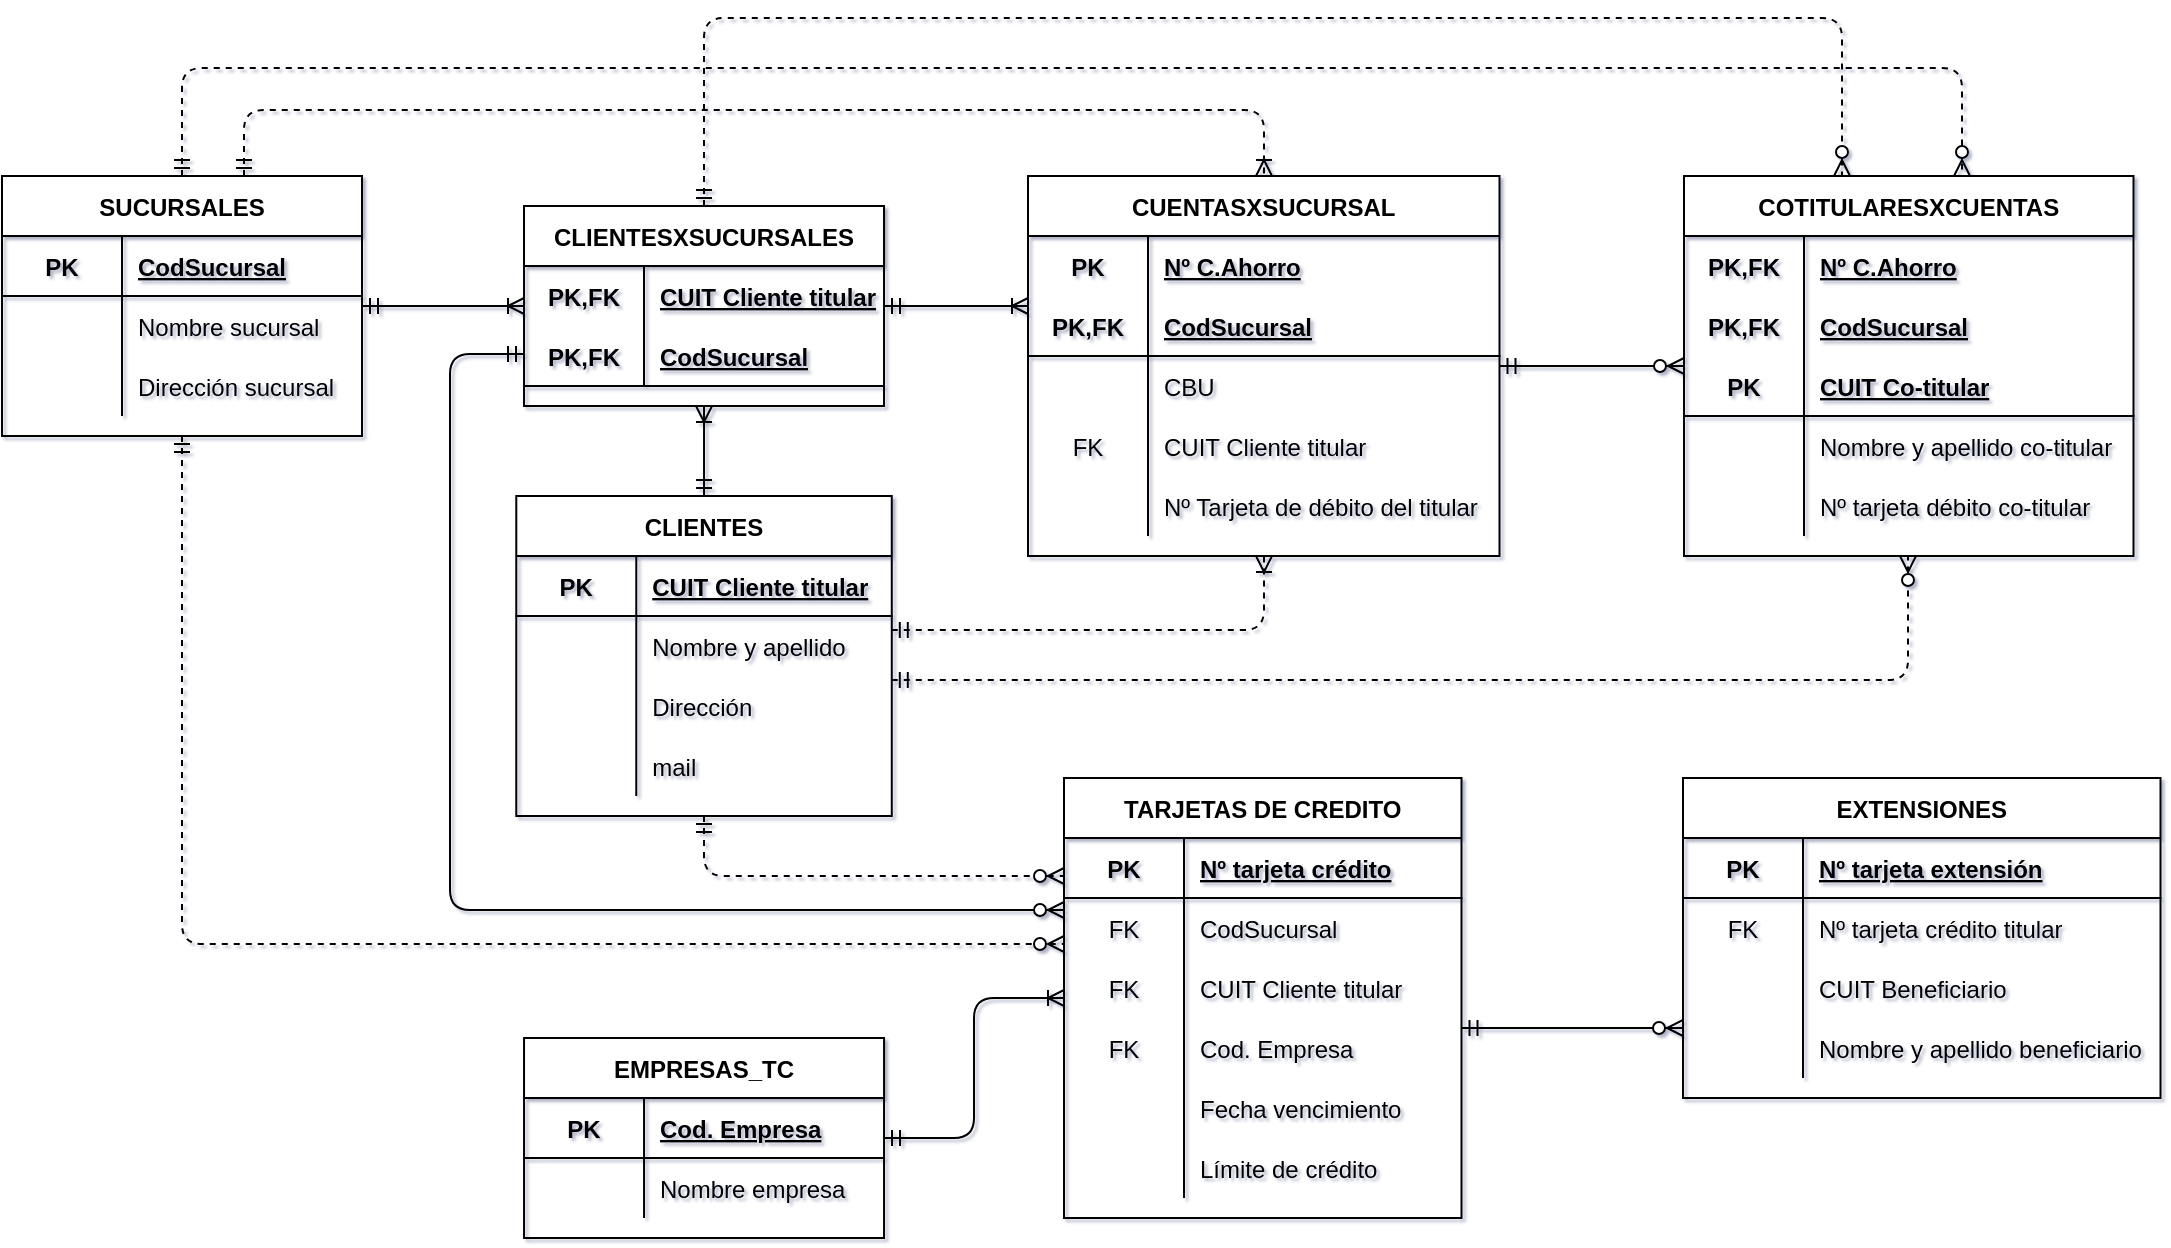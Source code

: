 <mxfile version="14.6.11"><diagram id="R2lEEEUBdFMjLlhIrx00" name="Page-1"><mxGraphModel dx="2286" dy="758" grid="0" gridSize="10" guides="1" tooltips="1" connect="1" arrows="1" fold="1" page="0" pageScale="1" pageWidth="850" pageHeight="1100" background="none" math="0" shadow="1" extFonts="Permanent Marker^https://fonts.googleapis.com/css?family=Permanent+Marker"><root><mxCell id="0"/><mxCell id="1" parent="0"/><mxCell id="5U6c4QFBYpZJHlSwtleA-1" style="edgeStyle=orthogonalEdgeStyle;rounded=1;orthogonalLoop=1;jettySize=auto;html=1;startArrow=ERmandOne;startFill=0;endArrow=ERoneToMany;endFill=0;" parent="1" source="5U6c4QFBYpZJHlSwtleA-5" target="5U6c4QFBYpZJHlSwtleA-100" edge="1"><mxGeometry relative="1" as="geometry"/></mxCell><mxCell id="5U6c4QFBYpZJHlSwtleA-2" style="edgeStyle=orthogonalEdgeStyle;rounded=1;orthogonalLoop=1;jettySize=auto;html=1;dashed=1;startArrow=ERmandOne;startFill=0;endArrow=ERoneToMany;endFill=0;" parent="1" source="5U6c4QFBYpZJHlSwtleA-5" target="5U6c4QFBYpZJHlSwtleA-34" edge="1"><mxGeometry relative="1" as="geometry"><Array as="points"><mxPoint x="-42" y="173"/><mxPoint x="468" y="173"/></Array></mxGeometry></mxCell><mxCell id="5U6c4QFBYpZJHlSwtleA-3" style="edgeStyle=orthogonalEdgeStyle;rounded=1;orthogonalLoop=1;jettySize=auto;html=1;dashed=1;startArrow=ERmandOne;startFill=0;endArrow=ERzeroToMany;endFill=1;" parent="1" source="5U6c4QFBYpZJHlSwtleA-5" target="5U6c4QFBYpZJHlSwtleA-50" edge="1"><mxGeometry relative="1" as="geometry"><Array as="points"><mxPoint x="-73" y="152"/><mxPoint x="817" y="152"/></Array></mxGeometry></mxCell><mxCell id="5U6c4QFBYpZJHlSwtleA-4" style="edgeStyle=orthogonalEdgeStyle;rounded=1;orthogonalLoop=1;jettySize=auto;html=1;startSize=6;startArrow=ERmandOne;startFill=0;endArrow=ERzeroToMany;endFill=1;dashed=1;" parent="1" source="5U6c4QFBYpZJHlSwtleA-5" target="5U6c4QFBYpZJHlSwtleA-67" edge="1"><mxGeometry relative="1" as="geometry"><Array as="points"><mxPoint x="-73" y="590"/></Array></mxGeometry></mxCell><mxCell id="5U6c4QFBYpZJHlSwtleA-5" value="SUCURSALES" style="shape=table;startSize=30;container=1;collapsible=1;childLayout=tableLayout;fixedRows=1;rowLines=0;fontStyle=1;align=center;resizeLast=1;" parent="1" vertex="1"><mxGeometry x="-163" y="206" width="180" height="130" as="geometry"/></mxCell><mxCell id="5U6c4QFBYpZJHlSwtleA-6" value="" style="shape=partialRectangle;collapsible=0;dropTarget=0;pointerEvents=0;fillColor=none;top=0;left=0;bottom=1;right=0;points=[[0,0.5],[1,0.5]];portConstraint=eastwest;" parent="5U6c4QFBYpZJHlSwtleA-5" vertex="1"><mxGeometry y="30" width="180" height="30" as="geometry"/></mxCell><mxCell id="5U6c4QFBYpZJHlSwtleA-7" value="PK" style="shape=partialRectangle;connectable=0;fillColor=none;top=0;left=0;bottom=0;right=0;fontStyle=1;overflow=hidden;" parent="5U6c4QFBYpZJHlSwtleA-6" vertex="1"><mxGeometry width="60" height="30" as="geometry"/></mxCell><mxCell id="5U6c4QFBYpZJHlSwtleA-8" value="CodSucursal" style="shape=partialRectangle;connectable=0;fillColor=none;top=0;left=0;bottom=0;right=0;align=left;spacingLeft=6;fontStyle=5;overflow=hidden;" parent="5U6c4QFBYpZJHlSwtleA-6" vertex="1"><mxGeometry x="60" width="120" height="30" as="geometry"/></mxCell><mxCell id="5U6c4QFBYpZJHlSwtleA-9" value="" style="shape=partialRectangle;collapsible=0;dropTarget=0;pointerEvents=0;fillColor=none;top=0;left=0;bottom=0;right=0;points=[[0,0.5],[1,0.5]];portConstraint=eastwest;" parent="5U6c4QFBYpZJHlSwtleA-5" vertex="1"><mxGeometry y="60" width="180" height="30" as="geometry"/></mxCell><mxCell id="5U6c4QFBYpZJHlSwtleA-10" value="" style="shape=partialRectangle;connectable=0;fillColor=none;top=0;left=0;bottom=0;right=0;editable=1;overflow=hidden;" parent="5U6c4QFBYpZJHlSwtleA-9" vertex="1"><mxGeometry width="60" height="30" as="geometry"/></mxCell><mxCell id="5U6c4QFBYpZJHlSwtleA-11" value="Nombre sucursal" style="shape=partialRectangle;connectable=0;fillColor=none;top=0;left=0;bottom=0;right=0;align=left;spacingLeft=6;overflow=hidden;" parent="5U6c4QFBYpZJHlSwtleA-9" vertex="1"><mxGeometry x="60" width="120" height="30" as="geometry"/></mxCell><mxCell id="5U6c4QFBYpZJHlSwtleA-12" value="" style="shape=partialRectangle;collapsible=0;dropTarget=0;pointerEvents=0;fillColor=none;top=0;left=0;bottom=0;right=0;points=[[0,0.5],[1,0.5]];portConstraint=eastwest;" parent="5U6c4QFBYpZJHlSwtleA-5" vertex="1"><mxGeometry y="90" width="180" height="30" as="geometry"/></mxCell><mxCell id="5U6c4QFBYpZJHlSwtleA-13" value="" style="shape=partialRectangle;connectable=0;fillColor=none;top=0;left=0;bottom=0;right=0;editable=1;overflow=hidden;" parent="5U6c4QFBYpZJHlSwtleA-12" vertex="1"><mxGeometry width="60" height="30" as="geometry"/></mxCell><mxCell id="5U6c4QFBYpZJHlSwtleA-14" value="Dirección sucursal" style="shape=partialRectangle;connectable=0;fillColor=none;top=0;left=0;bottom=0;right=0;align=left;spacingLeft=6;overflow=hidden;" parent="5U6c4QFBYpZJHlSwtleA-12" vertex="1"><mxGeometry x="60" width="120" height="30" as="geometry"/></mxCell><mxCell id="5U6c4QFBYpZJHlSwtleA-15" style="edgeStyle=orthogonalEdgeStyle;rounded=1;orthogonalLoop=1;jettySize=auto;html=1;startArrow=ERmandOne;startFill=0;endArrow=ERoneToMany;endFill=0;" parent="1" source="5U6c4QFBYpZJHlSwtleA-20" target="5U6c4QFBYpZJHlSwtleA-100" edge="1"><mxGeometry relative="1" as="geometry"/></mxCell><mxCell id="5U6c4QFBYpZJHlSwtleA-16" style="edgeStyle=orthogonalEdgeStyle;rounded=1;orthogonalLoop=1;jettySize=auto;html=1;dashed=1;startArrow=ERmandOne;startFill=0;endArrow=ERoneToMany;endFill=0;" parent="1" source="5U6c4QFBYpZJHlSwtleA-20" target="5U6c4QFBYpZJHlSwtleA-34" edge="1"><mxGeometry relative="1" as="geometry"><Array as="points"><mxPoint x="468" y="433"/></Array></mxGeometry></mxCell><mxCell id="5U6c4QFBYpZJHlSwtleA-17" style="edgeStyle=orthogonalEdgeStyle;rounded=1;orthogonalLoop=1;jettySize=auto;html=1;startArrow=ERmandOne;startFill=0;endArrow=ERzeroToMany;endFill=1;dashed=1;" parent="1" source="5U6c4QFBYpZJHlSwtleA-20" target="5U6c4QFBYpZJHlSwtleA-50" edge="1"><mxGeometry relative="1" as="geometry"><Array as="points"><mxPoint x="790" y="458"/></Array></mxGeometry></mxCell><mxCell id="5U6c4QFBYpZJHlSwtleA-18" style="edgeStyle=orthogonalEdgeStyle;rounded=1;orthogonalLoop=1;jettySize=auto;html=1;startSize=6;startArrow=ERmandOne;startFill=0;endArrow=ERzeroToMany;endFill=1;dashed=1;" parent="1" source="5U6c4QFBYpZJHlSwtleA-20" target="5U6c4QFBYpZJHlSwtleA-67" edge="1"><mxGeometry relative="1" as="geometry"><Array as="points"><mxPoint x="188" y="556"/></Array></mxGeometry></mxCell><mxCell id="5U6c4QFBYpZJHlSwtleA-20" value="CLIENTES" style="shape=table;startSize=30;container=1;collapsible=1;childLayout=tableLayout;fixedRows=1;rowLines=0;fontStyle=1;align=center;resizeLast=1;" parent="1" vertex="1"><mxGeometry x="94.14" y="366" width="187.75" height="160" as="geometry"/></mxCell><mxCell id="5U6c4QFBYpZJHlSwtleA-21" value="" style="shape=partialRectangle;collapsible=0;dropTarget=0;pointerEvents=0;fillColor=none;top=0;left=0;bottom=1;right=0;points=[[0,0.5],[1,0.5]];portConstraint=eastwest;" parent="5U6c4QFBYpZJHlSwtleA-20" vertex="1"><mxGeometry y="30" width="187.75" height="30" as="geometry"/></mxCell><mxCell id="5U6c4QFBYpZJHlSwtleA-22" value="PK" style="shape=partialRectangle;connectable=0;fillColor=none;top=0;left=0;bottom=0;right=0;fontStyle=1;overflow=hidden;" parent="5U6c4QFBYpZJHlSwtleA-21" vertex="1"><mxGeometry width="60" height="30" as="geometry"/></mxCell><mxCell id="5U6c4QFBYpZJHlSwtleA-23" value="CUIT Cliente titular" style="shape=partialRectangle;connectable=0;fillColor=none;top=0;left=0;bottom=0;right=0;align=left;spacingLeft=6;fontStyle=5;overflow=hidden;" parent="5U6c4QFBYpZJHlSwtleA-21" vertex="1"><mxGeometry x="60" width="127.75" height="30" as="geometry"/></mxCell><mxCell id="5U6c4QFBYpZJHlSwtleA-24" value="" style="shape=partialRectangle;collapsible=0;dropTarget=0;pointerEvents=0;fillColor=none;top=0;left=0;bottom=0;right=0;points=[[0,0.5],[1,0.5]];portConstraint=eastwest;" parent="5U6c4QFBYpZJHlSwtleA-20" vertex="1"><mxGeometry y="60" width="187.75" height="30" as="geometry"/></mxCell><mxCell id="5U6c4QFBYpZJHlSwtleA-25" value="" style="shape=partialRectangle;connectable=0;fillColor=none;top=0;left=0;bottom=0;right=0;editable=1;overflow=hidden;" parent="5U6c4QFBYpZJHlSwtleA-24" vertex="1"><mxGeometry width="60" height="30" as="geometry"/></mxCell><mxCell id="5U6c4QFBYpZJHlSwtleA-26" value="Nombre y apellido" style="shape=partialRectangle;connectable=0;fillColor=none;top=0;left=0;bottom=0;right=0;align=left;spacingLeft=6;overflow=hidden;" parent="5U6c4QFBYpZJHlSwtleA-24" vertex="1"><mxGeometry x="60" width="127.75" height="30" as="geometry"/></mxCell><mxCell id="5U6c4QFBYpZJHlSwtleA-27" value="" style="shape=partialRectangle;collapsible=0;dropTarget=0;pointerEvents=0;fillColor=none;top=0;left=0;bottom=0;right=0;points=[[0,0.5],[1,0.5]];portConstraint=eastwest;" parent="5U6c4QFBYpZJHlSwtleA-20" vertex="1"><mxGeometry y="90" width="187.75" height="30" as="geometry"/></mxCell><mxCell id="5U6c4QFBYpZJHlSwtleA-28" value="" style="shape=partialRectangle;connectable=0;fillColor=none;top=0;left=0;bottom=0;right=0;editable=1;overflow=hidden;" parent="5U6c4QFBYpZJHlSwtleA-27" vertex="1"><mxGeometry width="60" height="30" as="geometry"/></mxCell><mxCell id="5U6c4QFBYpZJHlSwtleA-29" value="Dirección" style="shape=partialRectangle;connectable=0;fillColor=none;top=0;left=0;bottom=0;right=0;align=left;spacingLeft=6;overflow=hidden;" parent="5U6c4QFBYpZJHlSwtleA-27" vertex="1"><mxGeometry x="60" width="127.75" height="30" as="geometry"/></mxCell><mxCell id="5U6c4QFBYpZJHlSwtleA-30" style="shape=partialRectangle;collapsible=0;dropTarget=0;pointerEvents=0;fillColor=none;top=0;left=0;bottom=0;right=0;points=[[0,0.5],[1,0.5]];portConstraint=eastwest;" parent="5U6c4QFBYpZJHlSwtleA-20" vertex="1"><mxGeometry y="120" width="187.75" height="30" as="geometry"/></mxCell><mxCell id="5U6c4QFBYpZJHlSwtleA-31" style="shape=partialRectangle;connectable=0;fillColor=none;top=0;left=0;bottom=0;right=0;editable=1;overflow=hidden;" parent="5U6c4QFBYpZJHlSwtleA-30" vertex="1"><mxGeometry width="60" height="30" as="geometry"/></mxCell><mxCell id="5U6c4QFBYpZJHlSwtleA-32" value="mail" style="shape=partialRectangle;connectable=0;fillColor=none;top=0;left=0;bottom=0;right=0;align=left;spacingLeft=6;overflow=hidden;" parent="5U6c4QFBYpZJHlSwtleA-30" vertex="1"><mxGeometry x="60" width="127.75" height="30" as="geometry"/></mxCell><mxCell id="5U6c4QFBYpZJHlSwtleA-33" style="edgeStyle=orthogonalEdgeStyle;rounded=1;orthogonalLoop=1;jettySize=auto;html=1;startArrow=ERmandOne;startFill=0;endArrow=ERzeroToMany;endFill=1;" parent="1" source="5U6c4QFBYpZJHlSwtleA-34" target="5U6c4QFBYpZJHlSwtleA-50" edge="1"><mxGeometry relative="1" as="geometry"/></mxCell><mxCell id="5U6c4QFBYpZJHlSwtleA-34" value="CUENTASXSUCURSAL" style="shape=table;startSize=30;container=1;collapsible=1;childLayout=tableLayout;fixedRows=1;rowLines=0;fontStyle=1;align=center;resizeLast=1;" parent="1" vertex="1"><mxGeometry x="350" y="206" width="235.75" height="190" as="geometry"/></mxCell><mxCell id="5U6c4QFBYpZJHlSwtleA-35" value="" style="shape=partialRectangle;collapsible=0;dropTarget=0;pointerEvents=0;fillColor=none;top=0;left=0;bottom=0;right=0;points=[[0,0.5],[1,0.5]];portConstraint=eastwest;" parent="5U6c4QFBYpZJHlSwtleA-34" vertex="1"><mxGeometry y="30" width="235.75" height="30" as="geometry"/></mxCell><mxCell id="5U6c4QFBYpZJHlSwtleA-36" value="PK" style="shape=partialRectangle;connectable=0;fillColor=none;top=0;left=0;bottom=0;right=0;fontStyle=1;overflow=hidden;" parent="5U6c4QFBYpZJHlSwtleA-35" vertex="1"><mxGeometry width="60" height="30" as="geometry"/></mxCell><mxCell id="5U6c4QFBYpZJHlSwtleA-37" value="Nº C.Ahorro" style="shape=partialRectangle;connectable=0;fillColor=none;top=0;left=0;bottom=0;right=0;align=left;spacingLeft=6;fontStyle=5;overflow=hidden;" parent="5U6c4QFBYpZJHlSwtleA-35" vertex="1"><mxGeometry x="60" width="175.75" height="30" as="geometry"/></mxCell><mxCell id="5U6c4QFBYpZJHlSwtleA-38" value="" style="shape=partialRectangle;collapsible=0;dropTarget=0;pointerEvents=0;fillColor=none;top=0;left=0;bottom=1;right=0;points=[[0,0.5],[1,0.5]];portConstraint=eastwest;" parent="5U6c4QFBYpZJHlSwtleA-34" vertex="1"><mxGeometry y="60" width="235.75" height="30" as="geometry"/></mxCell><mxCell id="5U6c4QFBYpZJHlSwtleA-39" value="PK,FK" style="shape=partialRectangle;connectable=0;fillColor=none;top=0;left=0;bottom=0;right=0;fontStyle=1;overflow=hidden;" parent="5U6c4QFBYpZJHlSwtleA-38" vertex="1"><mxGeometry width="60" height="30" as="geometry"/></mxCell><mxCell id="5U6c4QFBYpZJHlSwtleA-40" value="CodSucursal" style="shape=partialRectangle;connectable=0;fillColor=none;top=0;left=0;bottom=0;right=0;align=left;spacingLeft=6;fontStyle=5;overflow=hidden;" parent="5U6c4QFBYpZJHlSwtleA-38" vertex="1"><mxGeometry x="60" width="175.75" height="30" as="geometry"/></mxCell><mxCell id="5U6c4QFBYpZJHlSwtleA-41" value="" style="shape=partialRectangle;collapsible=0;dropTarget=0;pointerEvents=0;fillColor=none;top=0;left=0;bottom=0;right=0;points=[[0,0.5],[1,0.5]];portConstraint=eastwest;" parent="5U6c4QFBYpZJHlSwtleA-34" vertex="1"><mxGeometry y="90" width="235.75" height="30" as="geometry"/></mxCell><mxCell id="5U6c4QFBYpZJHlSwtleA-42" value="" style="shape=partialRectangle;connectable=0;fillColor=none;top=0;left=0;bottom=0;right=0;editable=1;overflow=hidden;" parent="5U6c4QFBYpZJHlSwtleA-41" vertex="1"><mxGeometry width="60" height="30" as="geometry"/></mxCell><mxCell id="5U6c4QFBYpZJHlSwtleA-43" value="CBU" style="shape=partialRectangle;connectable=0;fillColor=none;top=0;left=0;bottom=0;right=0;align=left;spacingLeft=6;overflow=hidden;" parent="5U6c4QFBYpZJHlSwtleA-41" vertex="1"><mxGeometry x="60" width="175.75" height="30" as="geometry"/></mxCell><mxCell id="5U6c4QFBYpZJHlSwtleA-44" style="shape=partialRectangle;collapsible=0;dropTarget=0;pointerEvents=0;fillColor=none;top=0;left=0;bottom=0;right=0;points=[[0,0.5],[1,0.5]];portConstraint=eastwest;" parent="5U6c4QFBYpZJHlSwtleA-34" vertex="1"><mxGeometry y="120" width="235.75" height="30" as="geometry"/></mxCell><mxCell id="5U6c4QFBYpZJHlSwtleA-45" value="FK" style="shape=partialRectangle;connectable=0;fillColor=none;top=0;left=0;bottom=0;right=0;editable=1;overflow=hidden;" parent="5U6c4QFBYpZJHlSwtleA-44" vertex="1"><mxGeometry width="60" height="30" as="geometry"/></mxCell><mxCell id="5U6c4QFBYpZJHlSwtleA-46" value="CUIT Cliente titular" style="shape=partialRectangle;connectable=0;fillColor=none;top=0;left=0;bottom=0;right=0;align=left;spacingLeft=6;overflow=hidden;" parent="5U6c4QFBYpZJHlSwtleA-44" vertex="1"><mxGeometry x="60" width="175.75" height="30" as="geometry"/></mxCell><mxCell id="5U6c4QFBYpZJHlSwtleA-47" style="shape=partialRectangle;collapsible=0;dropTarget=0;pointerEvents=0;fillColor=none;top=0;left=0;bottom=0;right=0;points=[[0,0.5],[1,0.5]];portConstraint=eastwest;" parent="5U6c4QFBYpZJHlSwtleA-34" vertex="1"><mxGeometry y="150" width="235.75" height="30" as="geometry"/></mxCell><mxCell id="5U6c4QFBYpZJHlSwtleA-48" style="shape=partialRectangle;connectable=0;fillColor=none;top=0;left=0;bottom=0;right=0;editable=1;overflow=hidden;" parent="5U6c4QFBYpZJHlSwtleA-47" vertex="1"><mxGeometry width="60" height="30" as="geometry"/></mxCell><mxCell id="5U6c4QFBYpZJHlSwtleA-49" value="Nº Tarjeta de débito del titular" style="shape=partialRectangle;connectable=0;fillColor=none;top=0;left=0;bottom=0;right=0;align=left;spacingLeft=6;overflow=hidden;" parent="5U6c4QFBYpZJHlSwtleA-47" vertex="1"><mxGeometry x="60" width="175.75" height="30" as="geometry"/></mxCell><mxCell id="5U6c4QFBYpZJHlSwtleA-50" value="COTITULARESXCUENTAS" style="shape=table;startSize=30;container=1;collapsible=1;childLayout=tableLayout;fixedRows=1;rowLines=0;fontStyle=1;align=center;resizeLast=1;" parent="1" vertex="1"><mxGeometry x="678" y="206" width="224.75" height="190" as="geometry"/></mxCell><mxCell id="5U6c4QFBYpZJHlSwtleA-51" style="shape=partialRectangle;collapsible=0;dropTarget=0;pointerEvents=0;fillColor=none;top=0;left=0;bottom=0;right=0;points=[[0,0.5],[1,0.5]];portConstraint=eastwest;" parent="5U6c4QFBYpZJHlSwtleA-50" vertex="1"><mxGeometry y="30" width="224.75" height="30" as="geometry"/></mxCell><mxCell id="5U6c4QFBYpZJHlSwtleA-52" value="PK,FK" style="shape=partialRectangle;connectable=0;fillColor=none;top=0;left=0;bottom=0;right=0;fontStyle=1;overflow=hidden;" parent="5U6c4QFBYpZJHlSwtleA-51" vertex="1"><mxGeometry width="60" height="30" as="geometry"/></mxCell><mxCell id="5U6c4QFBYpZJHlSwtleA-53" value="Nº C.Ahorro" style="shape=partialRectangle;connectable=0;fillColor=none;top=0;left=0;bottom=0;right=0;align=left;spacingLeft=6;fontStyle=5;overflow=hidden;" parent="5U6c4QFBYpZJHlSwtleA-51" vertex="1"><mxGeometry x="60" width="164.75" height="30" as="geometry"/></mxCell><mxCell id="SJJSfmpoEvJ0bLuUY8Sc-3" style="shape=partialRectangle;collapsible=0;dropTarget=0;pointerEvents=0;fillColor=none;top=0;left=0;bottom=0;right=0;points=[[0,0.5],[1,0.5]];portConstraint=eastwest;" vertex="1" parent="5U6c4QFBYpZJHlSwtleA-50"><mxGeometry y="60" width="224.75" height="30" as="geometry"/></mxCell><mxCell id="SJJSfmpoEvJ0bLuUY8Sc-4" value="PK,FK" style="shape=partialRectangle;connectable=0;fillColor=none;top=0;left=0;bottom=0;right=0;fontStyle=1;overflow=hidden;" vertex="1" parent="SJJSfmpoEvJ0bLuUY8Sc-3"><mxGeometry width="60" height="30" as="geometry"/></mxCell><mxCell id="SJJSfmpoEvJ0bLuUY8Sc-5" value="CodSucursal" style="shape=partialRectangle;connectable=0;fillColor=none;top=0;left=0;bottom=0;right=0;align=left;spacingLeft=6;fontStyle=5;overflow=hidden;" vertex="1" parent="SJJSfmpoEvJ0bLuUY8Sc-3"><mxGeometry x="60" width="164.75" height="30" as="geometry"/></mxCell><mxCell id="5U6c4QFBYpZJHlSwtleA-54" value="" style="shape=partialRectangle;collapsible=0;dropTarget=0;pointerEvents=0;fillColor=none;top=0;left=0;bottom=1;right=0;points=[[0,0.5],[1,0.5]];portConstraint=eastwest;" parent="5U6c4QFBYpZJHlSwtleA-50" vertex="1"><mxGeometry y="90" width="224.75" height="30" as="geometry"/></mxCell><mxCell id="5U6c4QFBYpZJHlSwtleA-55" value="PK" style="shape=partialRectangle;connectable=0;fillColor=none;top=0;left=0;bottom=0;right=0;fontStyle=1;overflow=hidden;" parent="5U6c4QFBYpZJHlSwtleA-54" vertex="1"><mxGeometry width="60" height="30" as="geometry"/></mxCell><mxCell id="5U6c4QFBYpZJHlSwtleA-56" value="CUIT Co-titular" style="shape=partialRectangle;connectable=0;fillColor=none;top=0;left=0;bottom=0;right=0;align=left;spacingLeft=6;fontStyle=5;overflow=hidden;" parent="5U6c4QFBYpZJHlSwtleA-54" vertex="1"><mxGeometry x="60" width="164.75" height="30" as="geometry"/></mxCell><mxCell id="5U6c4QFBYpZJHlSwtleA-60" value="" style="shape=partialRectangle;collapsible=0;dropTarget=0;pointerEvents=0;fillColor=none;top=0;left=0;bottom=0;right=0;points=[[0,0.5],[1,0.5]];portConstraint=eastwest;" parent="5U6c4QFBYpZJHlSwtleA-50" vertex="1"><mxGeometry y="120" width="224.75" height="30" as="geometry"/></mxCell><mxCell id="5U6c4QFBYpZJHlSwtleA-61" value="" style="shape=partialRectangle;connectable=0;fillColor=none;top=0;left=0;bottom=0;right=0;editable=1;overflow=hidden;" parent="5U6c4QFBYpZJHlSwtleA-60" vertex="1"><mxGeometry width="60" height="30" as="geometry"/></mxCell><mxCell id="5U6c4QFBYpZJHlSwtleA-62" value="Nombre y apellido co-titular" style="shape=partialRectangle;connectable=0;fillColor=none;top=0;left=0;bottom=0;right=0;align=left;spacingLeft=6;overflow=hidden;" parent="5U6c4QFBYpZJHlSwtleA-60" vertex="1"><mxGeometry x="60" width="164.75" height="30" as="geometry"/></mxCell><mxCell id="5U6c4QFBYpZJHlSwtleA-63" value="" style="shape=partialRectangle;collapsible=0;dropTarget=0;pointerEvents=0;fillColor=none;top=0;left=0;bottom=0;right=0;points=[[0,0.5],[1,0.5]];portConstraint=eastwest;" parent="5U6c4QFBYpZJHlSwtleA-50" vertex="1"><mxGeometry y="150" width="224.75" height="30" as="geometry"/></mxCell><mxCell id="5U6c4QFBYpZJHlSwtleA-64" value="" style="shape=partialRectangle;connectable=0;fillColor=none;top=0;left=0;bottom=0;right=0;editable=1;overflow=hidden;" parent="5U6c4QFBYpZJHlSwtleA-63" vertex="1"><mxGeometry width="60" height="30" as="geometry"/></mxCell><mxCell id="5U6c4QFBYpZJHlSwtleA-65" value="Nº tarjeta débito co-titular" style="shape=partialRectangle;connectable=0;fillColor=none;top=0;left=0;bottom=0;right=0;align=left;spacingLeft=6;overflow=hidden;" parent="5U6c4QFBYpZJHlSwtleA-63" vertex="1"><mxGeometry x="60" width="164.75" height="30" as="geometry"/></mxCell><mxCell id="5U6c4QFBYpZJHlSwtleA-66" style="edgeStyle=orthogonalEdgeStyle;rounded=1;orthogonalLoop=1;jettySize=auto;html=1;startArrow=ERmandOne;startFill=0;endArrow=ERzeroToMany;endFill=1;" parent="1" source="5U6c4QFBYpZJHlSwtleA-67" target="5U6c4QFBYpZJHlSwtleA-86" edge="1"><mxGeometry relative="1" as="geometry"><Array as="points"><mxPoint x="657.5" y="632"/><mxPoint x="657.5" y="632"/></Array></mxGeometry></mxCell><mxCell id="5U6c4QFBYpZJHlSwtleA-67" value="TARJETAS DE CREDITO" style="shape=table;startSize=30;container=1;collapsible=1;childLayout=tableLayout;fixedRows=1;rowLines=0;fontStyle=1;align=center;resizeLast=1;" parent="1" vertex="1"><mxGeometry x="368" y="507" width="198.75" height="220" as="geometry"/></mxCell><mxCell id="5U6c4QFBYpZJHlSwtleA-68" value="" style="shape=partialRectangle;collapsible=0;dropTarget=0;pointerEvents=0;fillColor=none;top=0;left=0;bottom=1;right=0;points=[[0,0.5],[1,0.5]];portConstraint=eastwest;" parent="5U6c4QFBYpZJHlSwtleA-67" vertex="1"><mxGeometry y="30" width="198.75" height="30" as="geometry"/></mxCell><mxCell id="5U6c4QFBYpZJHlSwtleA-69" value="PK" style="shape=partialRectangle;connectable=0;fillColor=none;top=0;left=0;bottom=0;right=0;fontStyle=1;overflow=hidden;" parent="5U6c4QFBYpZJHlSwtleA-68" vertex="1"><mxGeometry width="60" height="30" as="geometry"/></mxCell><mxCell id="5U6c4QFBYpZJHlSwtleA-70" value="Nº tarjeta crédito" style="shape=partialRectangle;connectable=0;fillColor=none;top=0;left=0;bottom=0;right=0;align=left;spacingLeft=6;fontStyle=5;overflow=hidden;" parent="5U6c4QFBYpZJHlSwtleA-68" vertex="1"><mxGeometry x="60" width="138.75" height="30" as="geometry"/></mxCell><mxCell id="5U6c4QFBYpZJHlSwtleA-71" style="shape=partialRectangle;collapsible=0;dropTarget=0;pointerEvents=0;fillColor=none;top=0;left=0;bottom=0;right=0;points=[[0,0.5],[1,0.5]];portConstraint=eastwest;" parent="5U6c4QFBYpZJHlSwtleA-67" vertex="1"><mxGeometry y="60" width="198.75" height="30" as="geometry"/></mxCell><mxCell id="5U6c4QFBYpZJHlSwtleA-72" value="FK" style="shape=partialRectangle;connectable=0;fillColor=none;top=0;left=0;bottom=0;right=0;editable=1;overflow=hidden;" parent="5U6c4QFBYpZJHlSwtleA-71" vertex="1"><mxGeometry width="60" height="30" as="geometry"/></mxCell><mxCell id="5U6c4QFBYpZJHlSwtleA-73" value="CodSucursal" style="shape=partialRectangle;connectable=0;fillColor=none;top=0;left=0;bottom=0;right=0;align=left;spacingLeft=6;overflow=hidden;" parent="5U6c4QFBYpZJHlSwtleA-71" vertex="1"><mxGeometry x="60" width="138.75" height="30" as="geometry"/></mxCell><mxCell id="5U6c4QFBYpZJHlSwtleA-74" style="shape=partialRectangle;collapsible=0;dropTarget=0;pointerEvents=0;fillColor=none;top=0;left=0;bottom=0;right=0;points=[[0,0.5],[1,0.5]];portConstraint=eastwest;" parent="5U6c4QFBYpZJHlSwtleA-67" vertex="1"><mxGeometry y="90" width="198.75" height="30" as="geometry"/></mxCell><mxCell id="5U6c4QFBYpZJHlSwtleA-75" value="FK" style="shape=partialRectangle;connectable=0;fillColor=none;top=0;left=0;bottom=0;right=0;editable=1;overflow=hidden;" parent="5U6c4QFBYpZJHlSwtleA-74" vertex="1"><mxGeometry width="60" height="30" as="geometry"/></mxCell><mxCell id="5U6c4QFBYpZJHlSwtleA-76" value="CUIT Cliente titular" style="shape=partialRectangle;connectable=0;fillColor=none;top=0;left=0;bottom=0;right=0;align=left;spacingLeft=6;overflow=hidden;" parent="5U6c4QFBYpZJHlSwtleA-74" vertex="1"><mxGeometry x="60" width="138.75" height="30" as="geometry"/></mxCell><mxCell id="5U6c4QFBYpZJHlSwtleA-77" value="" style="shape=partialRectangle;collapsible=0;dropTarget=0;pointerEvents=0;fillColor=none;top=0;left=0;bottom=0;right=0;points=[[0,0.5],[1,0.5]];portConstraint=eastwest;" parent="5U6c4QFBYpZJHlSwtleA-67" vertex="1"><mxGeometry y="120" width="198.75" height="30" as="geometry"/></mxCell><mxCell id="5U6c4QFBYpZJHlSwtleA-78" value="FK" style="shape=partialRectangle;connectable=0;fillColor=none;top=0;left=0;bottom=0;right=0;editable=1;overflow=hidden;" parent="5U6c4QFBYpZJHlSwtleA-77" vertex="1"><mxGeometry width="60" height="30" as="geometry"/></mxCell><mxCell id="5U6c4QFBYpZJHlSwtleA-79" value="Cod. Empresa" style="shape=partialRectangle;connectable=0;fillColor=none;top=0;left=0;bottom=0;right=0;align=left;spacingLeft=6;overflow=hidden;" parent="5U6c4QFBYpZJHlSwtleA-77" vertex="1"><mxGeometry x="60" width="138.75" height="30" as="geometry"/></mxCell><mxCell id="5U6c4QFBYpZJHlSwtleA-80" style="shape=partialRectangle;collapsible=0;dropTarget=0;pointerEvents=0;fillColor=none;top=0;left=0;bottom=0;right=0;points=[[0,0.5],[1,0.5]];portConstraint=eastwest;" parent="5U6c4QFBYpZJHlSwtleA-67" vertex="1"><mxGeometry y="150" width="198.75" height="30" as="geometry"/></mxCell><mxCell id="5U6c4QFBYpZJHlSwtleA-81" style="shape=partialRectangle;connectable=0;fillColor=none;top=0;left=0;bottom=0;right=0;editable=1;overflow=hidden;" parent="5U6c4QFBYpZJHlSwtleA-80" vertex="1"><mxGeometry width="60" height="30" as="geometry"/></mxCell><mxCell id="5U6c4QFBYpZJHlSwtleA-82" value="Fecha vencimiento" style="shape=partialRectangle;connectable=0;fillColor=none;top=0;left=0;bottom=0;right=0;align=left;spacingLeft=6;overflow=hidden;" parent="5U6c4QFBYpZJHlSwtleA-80" vertex="1"><mxGeometry x="60" width="138.75" height="30" as="geometry"/></mxCell><mxCell id="5U6c4QFBYpZJHlSwtleA-83" style="shape=partialRectangle;collapsible=0;dropTarget=0;pointerEvents=0;fillColor=none;top=0;left=0;bottom=0;right=0;points=[[0,0.5],[1,0.5]];portConstraint=eastwest;" parent="5U6c4QFBYpZJHlSwtleA-67" vertex="1"><mxGeometry y="180" width="198.75" height="30" as="geometry"/></mxCell><mxCell id="5U6c4QFBYpZJHlSwtleA-84" style="shape=partialRectangle;connectable=0;fillColor=none;top=0;left=0;bottom=0;right=0;editable=1;overflow=hidden;" parent="5U6c4QFBYpZJHlSwtleA-83" vertex="1"><mxGeometry width="60" height="30" as="geometry"/></mxCell><mxCell id="5U6c4QFBYpZJHlSwtleA-85" value="Límite de crédito" style="shape=partialRectangle;connectable=0;fillColor=none;top=0;left=0;bottom=0;right=0;align=left;spacingLeft=6;overflow=hidden;" parent="5U6c4QFBYpZJHlSwtleA-83" vertex="1"><mxGeometry x="60" width="138.75" height="30" as="geometry"/></mxCell><mxCell id="5U6c4QFBYpZJHlSwtleA-86" value="EXTENSIONES" style="shape=table;startSize=30;container=1;collapsible=1;childLayout=tableLayout;fixedRows=1;rowLines=0;fontStyle=1;align=center;resizeLast=1;" parent="1" vertex="1"><mxGeometry x="677.5" y="507" width="238.75" height="160" as="geometry"/></mxCell><mxCell id="5U6c4QFBYpZJHlSwtleA-90" value="" style="shape=partialRectangle;collapsible=0;dropTarget=0;pointerEvents=0;fillColor=none;top=0;left=0;bottom=1;right=0;points=[[0,0.5],[1,0.5]];portConstraint=eastwest;" parent="5U6c4QFBYpZJHlSwtleA-86" vertex="1"><mxGeometry y="30" width="238.75" height="30" as="geometry"/></mxCell><mxCell id="5U6c4QFBYpZJHlSwtleA-91" value="PK" style="shape=partialRectangle;connectable=0;fillColor=none;top=0;left=0;bottom=0;right=0;fontStyle=1;overflow=hidden;" parent="5U6c4QFBYpZJHlSwtleA-90" vertex="1"><mxGeometry width="60" height="30" as="geometry"/></mxCell><mxCell id="5U6c4QFBYpZJHlSwtleA-92" value="Nº tarjeta extensión" style="shape=partialRectangle;connectable=0;fillColor=none;top=0;left=0;bottom=0;right=0;align=left;spacingLeft=6;fontStyle=5;overflow=hidden;" parent="5U6c4QFBYpZJHlSwtleA-90" vertex="1"><mxGeometry x="60" width="178.75" height="30" as="geometry"/></mxCell><mxCell id="SJJSfmpoEvJ0bLuUY8Sc-6" style="shape=partialRectangle;collapsible=0;dropTarget=0;pointerEvents=0;fillColor=none;top=0;left=0;bottom=0;right=0;points=[[0,0.5],[1,0.5]];portConstraint=eastwest;" vertex="1" parent="5U6c4QFBYpZJHlSwtleA-86"><mxGeometry y="60" width="238.75" height="30" as="geometry"/></mxCell><mxCell id="SJJSfmpoEvJ0bLuUY8Sc-7" value="FK" style="shape=partialRectangle;connectable=0;fillColor=none;top=0;left=0;bottom=0;right=0;editable=1;overflow=hidden;" vertex="1" parent="SJJSfmpoEvJ0bLuUY8Sc-6"><mxGeometry width="60" height="30" as="geometry"/></mxCell><mxCell id="SJJSfmpoEvJ0bLuUY8Sc-8" value="Nº tarjeta crédito titular" style="shape=partialRectangle;connectable=0;fillColor=none;top=0;left=0;bottom=0;right=0;align=left;spacingLeft=6;overflow=hidden;" vertex="1" parent="SJJSfmpoEvJ0bLuUY8Sc-6"><mxGeometry x="60" width="178.75" height="30" as="geometry"/></mxCell><mxCell id="5U6c4QFBYpZJHlSwtleA-93" value="" style="shape=partialRectangle;collapsible=0;dropTarget=0;pointerEvents=0;fillColor=none;top=0;left=0;bottom=0;right=0;points=[[0,0.5],[1,0.5]];portConstraint=eastwest;" parent="5U6c4QFBYpZJHlSwtleA-86" vertex="1"><mxGeometry y="90" width="238.75" height="30" as="geometry"/></mxCell><mxCell id="5U6c4QFBYpZJHlSwtleA-94" value="" style="shape=partialRectangle;connectable=0;fillColor=none;top=0;left=0;bottom=0;right=0;editable=1;overflow=hidden;" parent="5U6c4QFBYpZJHlSwtleA-93" vertex="1"><mxGeometry width="60" height="30" as="geometry"/></mxCell><mxCell id="5U6c4QFBYpZJHlSwtleA-95" value="CUIT Beneficiario" style="shape=partialRectangle;connectable=0;fillColor=none;top=0;left=0;bottom=0;right=0;align=left;spacingLeft=6;overflow=hidden;" parent="5U6c4QFBYpZJHlSwtleA-93" vertex="1"><mxGeometry x="60" width="178.75" height="30" as="geometry"/></mxCell><mxCell id="5U6c4QFBYpZJHlSwtleA-96" value="" style="shape=partialRectangle;collapsible=0;dropTarget=0;pointerEvents=0;fillColor=none;top=0;left=0;bottom=0;right=0;points=[[0,0.5],[1,0.5]];portConstraint=eastwest;" parent="5U6c4QFBYpZJHlSwtleA-86" vertex="1"><mxGeometry y="120" width="238.75" height="30" as="geometry"/></mxCell><mxCell id="5U6c4QFBYpZJHlSwtleA-97" value="" style="shape=partialRectangle;connectable=0;fillColor=none;top=0;left=0;bottom=0;right=0;editable=1;overflow=hidden;" parent="5U6c4QFBYpZJHlSwtleA-96" vertex="1"><mxGeometry width="60" height="30" as="geometry"/></mxCell><mxCell id="5U6c4QFBYpZJHlSwtleA-98" value="Nombre y apellido beneficiario" style="shape=partialRectangle;connectable=0;fillColor=none;top=0;left=0;bottom=0;right=0;align=left;spacingLeft=6;overflow=hidden;" parent="5U6c4QFBYpZJHlSwtleA-96" vertex="1"><mxGeometry x="60" width="178.75" height="30" as="geometry"/></mxCell><mxCell id="5U6c4QFBYpZJHlSwtleA-99" style="edgeStyle=orthogonalEdgeStyle;rounded=1;orthogonalLoop=1;jettySize=auto;html=1;startArrow=ERmandOne;startFill=0;endArrow=ERoneToMany;endFill=0;" parent="1" source="5U6c4QFBYpZJHlSwtleA-100" target="5U6c4QFBYpZJHlSwtleA-34" edge="1"><mxGeometry relative="1" as="geometry"><Array as="points"><mxPoint x="337" y="271"/><mxPoint x="337" y="271"/></Array></mxGeometry></mxCell><mxCell id="SJJSfmpoEvJ0bLuUY8Sc-1" style="edgeStyle=orthogonalEdgeStyle;rounded=1;orthogonalLoop=1;jettySize=auto;html=1;startArrow=ERmandOne;startFill=0;endArrow=ERzeroToMany;endFill=1;startSize=6;" edge="1" parent="1" source="5U6c4QFBYpZJHlSwtleA-100" target="5U6c4QFBYpZJHlSwtleA-67"><mxGeometry relative="1" as="geometry"><Array as="points"><mxPoint x="61" y="295"/><mxPoint x="61" y="573"/></Array></mxGeometry></mxCell><mxCell id="SJJSfmpoEvJ0bLuUY8Sc-2" style="edgeStyle=orthogonalEdgeStyle;rounded=1;orthogonalLoop=1;jettySize=auto;html=1;startArrow=ERmandOne;startFill=0;endArrow=ERzeroToMany;endFill=1;startSize=6;dashed=1;" edge="1" parent="1" source="5U6c4QFBYpZJHlSwtleA-100" target="5U6c4QFBYpZJHlSwtleA-50"><mxGeometry relative="1" as="geometry"><Array as="points"><mxPoint x="188" y="127"/><mxPoint x="757" y="127"/></Array></mxGeometry></mxCell><mxCell id="5U6c4QFBYpZJHlSwtleA-100" value="CLIENTESXSUCURSALES" style="shape=table;startSize=30;container=1;collapsible=1;childLayout=tableLayout;fixedRows=1;rowLines=0;fontStyle=1;align=center;resizeLast=1;" parent="1" vertex="1"><mxGeometry x="98.01" y="221" width="180" height="100" as="geometry"/></mxCell><mxCell id="5U6c4QFBYpZJHlSwtleA-101" value="" style="shape=partialRectangle;collapsible=0;dropTarget=0;pointerEvents=0;fillColor=none;top=0;left=0;bottom=0;right=0;points=[[0,0.5],[1,0.5]];portConstraint=eastwest;" parent="5U6c4QFBYpZJHlSwtleA-100" vertex="1"><mxGeometry y="30" width="180" height="30" as="geometry"/></mxCell><mxCell id="5U6c4QFBYpZJHlSwtleA-102" value="PK,FK" style="shape=partialRectangle;connectable=0;fillColor=none;top=0;left=0;bottom=0;right=0;fontStyle=1;overflow=hidden;" parent="5U6c4QFBYpZJHlSwtleA-101" vertex="1"><mxGeometry width="60" height="30" as="geometry"/></mxCell><mxCell id="5U6c4QFBYpZJHlSwtleA-103" value="CUIT Cliente titular" style="shape=partialRectangle;connectable=0;fillColor=none;top=0;left=0;bottom=0;right=0;align=left;spacingLeft=6;fontStyle=5;overflow=hidden;" parent="5U6c4QFBYpZJHlSwtleA-101" vertex="1"><mxGeometry x="60" width="120" height="30" as="geometry"/></mxCell><mxCell id="5U6c4QFBYpZJHlSwtleA-104" value="" style="shape=partialRectangle;collapsible=0;dropTarget=0;pointerEvents=0;fillColor=none;top=0;left=0;bottom=1;right=0;points=[[0,0.5],[1,0.5]];portConstraint=eastwest;" parent="5U6c4QFBYpZJHlSwtleA-100" vertex="1"><mxGeometry y="60" width="180" height="30" as="geometry"/></mxCell><mxCell id="5U6c4QFBYpZJHlSwtleA-105" value="PK,FK" style="shape=partialRectangle;connectable=0;fillColor=none;top=0;left=0;bottom=0;right=0;fontStyle=1;overflow=hidden;" parent="5U6c4QFBYpZJHlSwtleA-104" vertex="1"><mxGeometry width="60" height="30" as="geometry"/></mxCell><mxCell id="5U6c4QFBYpZJHlSwtleA-106" value="CodSucursal" style="shape=partialRectangle;connectable=0;fillColor=none;top=0;left=0;bottom=0;right=0;align=left;spacingLeft=6;fontStyle=5;overflow=hidden;" parent="5U6c4QFBYpZJHlSwtleA-104" vertex="1"><mxGeometry x="60" width="120" height="30" as="geometry"/></mxCell><mxCell id="5U6c4QFBYpZJHlSwtleA-107" style="edgeStyle=orthogonalEdgeStyle;rounded=1;orthogonalLoop=1;jettySize=auto;html=1;startSize=6;startArrow=ERmandOne;startFill=0;endArrow=ERoneToMany;endFill=0;" parent="1" source="5U6c4QFBYpZJHlSwtleA-108" target="5U6c4QFBYpZJHlSwtleA-67" edge="1"><mxGeometry relative="1" as="geometry"/></mxCell><mxCell id="5U6c4QFBYpZJHlSwtleA-108" value="EMPRESAS_TC" style="shape=table;startSize=30;container=1;collapsible=1;childLayout=tableLayout;fixedRows=1;rowLines=0;fontStyle=1;align=center;resizeLast=1;" parent="1" vertex="1"><mxGeometry x="98.02" y="637" width="180" height="100" as="geometry"/></mxCell><mxCell id="5U6c4QFBYpZJHlSwtleA-109" value="" style="shape=partialRectangle;collapsible=0;dropTarget=0;pointerEvents=0;fillColor=none;top=0;left=0;bottom=1;right=0;points=[[0,0.5],[1,0.5]];portConstraint=eastwest;" parent="5U6c4QFBYpZJHlSwtleA-108" vertex="1"><mxGeometry y="30" width="180" height="30" as="geometry"/></mxCell><mxCell id="5U6c4QFBYpZJHlSwtleA-110" value="PK" style="shape=partialRectangle;connectable=0;fillColor=none;top=0;left=0;bottom=0;right=0;fontStyle=1;overflow=hidden;" parent="5U6c4QFBYpZJHlSwtleA-109" vertex="1"><mxGeometry width="60" height="30" as="geometry"/></mxCell><mxCell id="5U6c4QFBYpZJHlSwtleA-111" value="Cod. Empresa" style="shape=partialRectangle;connectable=0;fillColor=none;top=0;left=0;bottom=0;right=0;align=left;spacingLeft=6;fontStyle=5;overflow=hidden;" parent="5U6c4QFBYpZJHlSwtleA-109" vertex="1"><mxGeometry x="60" width="120" height="30" as="geometry"/></mxCell><mxCell id="5U6c4QFBYpZJHlSwtleA-112" value="" style="shape=partialRectangle;collapsible=0;dropTarget=0;pointerEvents=0;fillColor=none;top=0;left=0;bottom=0;right=0;points=[[0,0.5],[1,0.5]];portConstraint=eastwest;" parent="5U6c4QFBYpZJHlSwtleA-108" vertex="1"><mxGeometry y="60" width="180" height="30" as="geometry"/></mxCell><mxCell id="5U6c4QFBYpZJHlSwtleA-113" value="" style="shape=partialRectangle;connectable=0;fillColor=none;top=0;left=0;bottom=0;right=0;editable=1;overflow=hidden;" parent="5U6c4QFBYpZJHlSwtleA-112" vertex="1"><mxGeometry width="60" height="30" as="geometry"/></mxCell><mxCell id="5U6c4QFBYpZJHlSwtleA-114" value="Nombre empresa" style="shape=partialRectangle;connectable=0;fillColor=none;top=0;left=0;bottom=0;right=0;align=left;spacingLeft=6;overflow=hidden;" parent="5U6c4QFBYpZJHlSwtleA-112" vertex="1"><mxGeometry x="60" width="120" height="30" as="geometry"/></mxCell></root></mxGraphModel></diagram></mxfile>